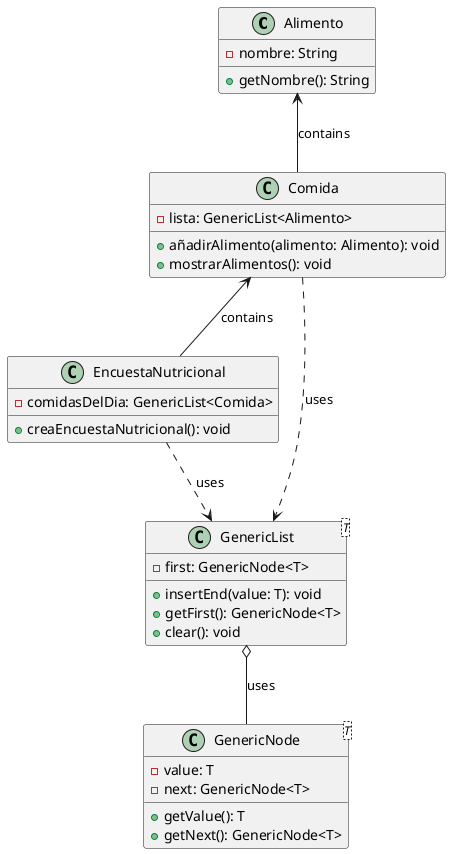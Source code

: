 @startuml
class Alimento {
    - nombre: String
    + getNombre(): String
}

class Comida {
    - lista: GenericList<Alimento>
    + añadirAlimento(alimento: Alimento): void
    + mostrarAlimentos(): void
}

class EncuestaNutricional {
    - comidasDelDia: GenericList<Comida>
    + creaEncuestaNutricional(): void
}

class GenericList<T> {
    - first: GenericNode<T>
    + insertEnd(value: T): void
    + getFirst(): GenericNode<T>
    + clear(): void
}

class GenericNode<T> {
    - value: T
    - next: GenericNode<T>
    + getValue(): T
    + getNext(): GenericNode<T>
}

Alimento <-- Comida : contains
Comida <-- EncuestaNutricional : contains
GenericList o-- GenericNode : uses
Comida ..> GenericList : uses
EncuestaNutricional ..> GenericList : uses
@enduml